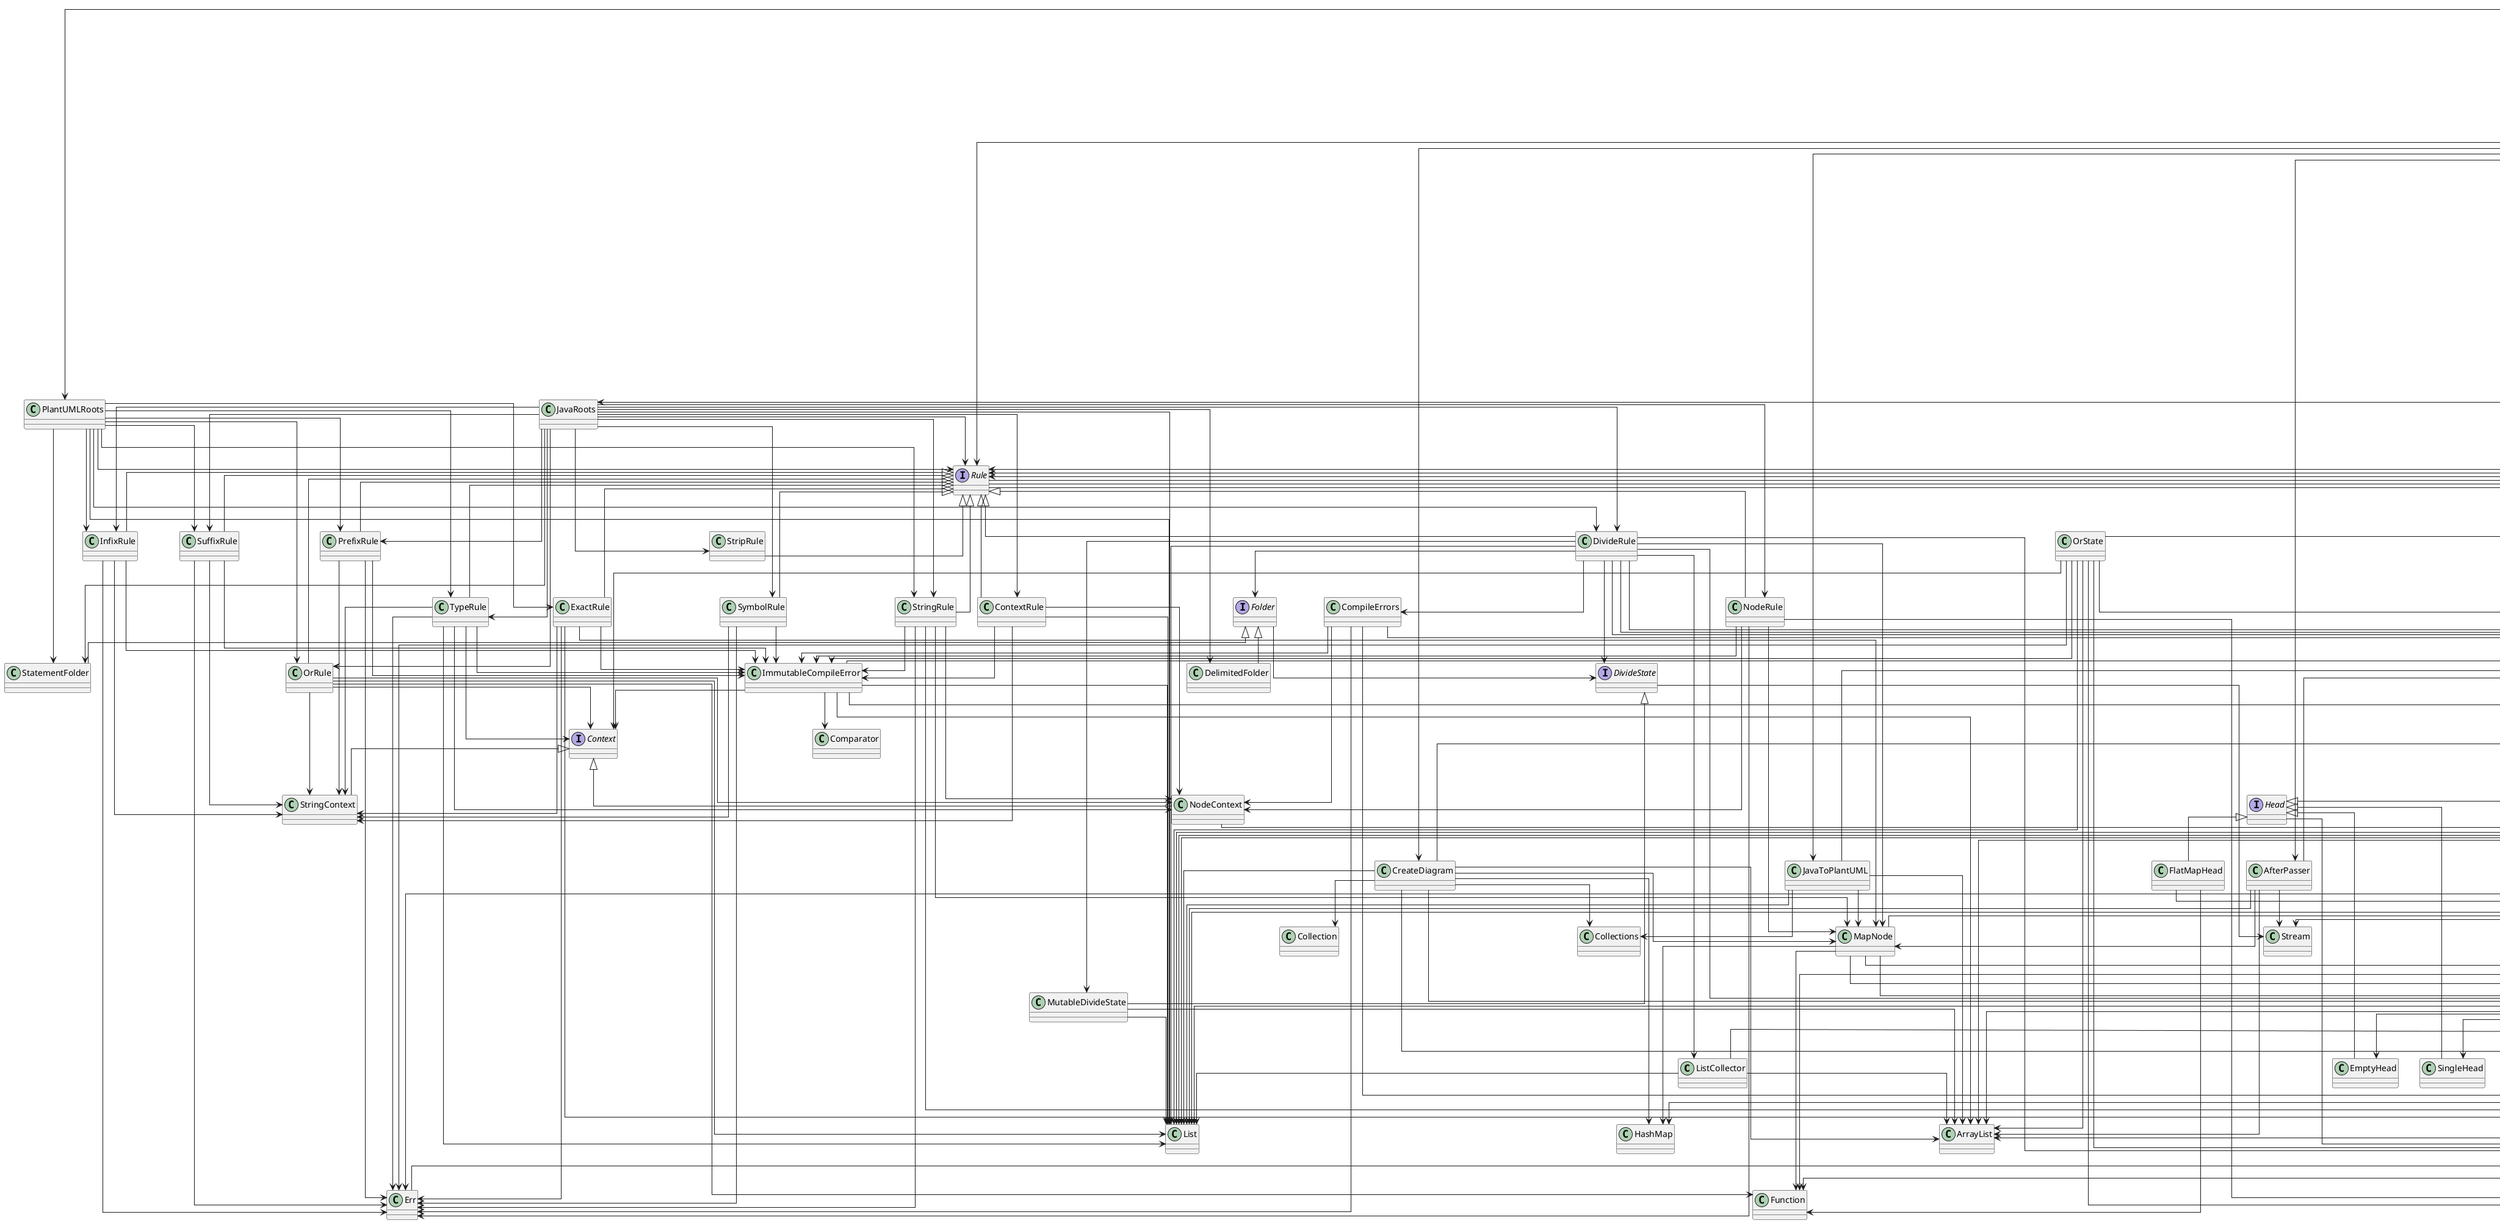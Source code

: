 @startuml
skinparam linetype ortho
class ListCollector
Collector <|-- ListCollector
class RangeHead
Head <|-- RangeHead
interface Source
class Config
interface Roots
interface Targets
class FlatMapHead
Head <|-- FlatMapHead
class SymbolRule
Rule <|-- SymbolRule
class JavaRoots
class Joiner
Collector <|-- Joiner
class StringRule
Rule <|-- StringRule
class ThrowableError
Error <|-- ThrowableError
class Tuple2
class ApplicationError
Error <|-- ApplicationError
class StagedCompiler
Compiler <|-- StagedCompiler
interface Head
class StatementFolder
Folder <|-- StatementFolder
class CompileErrors
interface Generator
Stage <|-- Generator
interface Compiler
class NodeContext
Context <|-- NodeContext
class TypescriptRoots
class ImmutableCompileError
CompileError <|-- ImmutableCompileError
class EmptyHead
Head <|-- EmptyHead
interface Stage
enum TargetPlatform
class MapCollector
Collector <|-- MapCollector
interface Folder
class PathSources
Sources <|-- PathSources
class ResultCollector
Collector <|-- ResultCollector
interface DivideState
class MapRoots
Roots <|-- MapRoots
interface CompileError
Error <|-- CompileError
class RuleGenerator
Generator <|-- RuleGenerator
interface Passer
class InfixRule
Rule <|-- InfixRule
class PrefixRule
Rule <|-- PrefixRule
class RuleLexer
Lexer <|-- RuleLexer
class CompileApplication
Application <|-- CompileApplication
class ExactRule
Rule <|-- ExactRule
class PathSource
Source <|-- PathSource
class PlantUMLRoots
interface Collector
class StringContext
Context <|-- StringContext
class TypeRule
Rule <|-- TypeRule
class OrState
interface Node
class OrRule
Rule <|-- OrRule
interface ParseState
interface Iter
class NodeRule
Rule <|-- NodeRule
class Iters
interface Rule
class JavaToPlantUML
Passer <|-- JavaToPlantUML
class CreateDiagram
AfterAll <|-- CreateDiagram
class DelimitedFolder
Folder <|-- DelimitedFolder
class PathTargets
Targets <|-- PathTargets
class Location
class SingleHead
Head <|-- SingleHead
interface Context
class StripRule
Rule <|-- StripRule
interface Error
class Ok
Result <|-- Ok
interface Sources
interface Parser
Stage <|-- Parser
interface Application
class ImmutableParseState
ParseState <|-- ImmutableParseState
interface Lexer
Stage <|-- Lexer
class DivideRule
Rule <|-- DivideRule
class TreeParser
Parser <|-- TreeParser
class Err
Result <|-- Err
class SuffixRule
Rule <|-- SuffixRule
class AfterPasser
Passer <|-- AfterPasser
interface Result
interface AfterAll
class Main
class SafeFiles
class HeadedIter
Iter <|-- HeadedIter
class MutableDivideState
DivideState <|-- MutableDivideState
class MapNode
Node <|-- MapNode
class ContextRule
Rule <|-- ContextRule
Iters --> Tuple2
Iters --> EmptyHead
Iters --> HeadedIter
Iters --> RangeHead
Iters --> SingleHead
Iters --> ArrayList
Iters --> List
Iters --> Map
Iters --> Optional
Roots --> Tuple2
Roots --> Iter
Roots --> Node
Roots --> Location
Node --> Tuple2
Node --> Iter
Node --> List
Node --> Optional
ParseState --> Location
FlatMapHead --> Iter
FlatMapHead --> Function
Passer --> Tuple2
Passer --> Node
Passer --> ParseState
Passer --> Optional
Result --> Tuple2
Result --> Function
Result --> Supplier
OrState --> Err
OrState --> Ok
OrState --> Result
OrState --> CompileError
OrState --> Context
OrState --> ImmutableCompileError
OrState --> ArrayList
OrState --> List
OrState --> Optional
DivideRule --> Joiner
DivideRule --> ListCollector
DivideRule --> ResultCollector
DivideRule --> Iter
DivideRule --> Iters
DivideRule --> CompileErrors
DivideRule --> MapNode
DivideRule --> DivideState
DivideRule --> MutableDivideState
DivideRule --> Folder
DivideRule --> List
DivideRule --> Optional
ListCollector --> ArrayList
ListCollector --> List
Stage --> Result
Stage --> CompileError
Iter --> Collector
Iter --> Result
Iter --> Optional
Iter --> BiFunction
Iter --> Function
Iter --> Predicate
ResultCollector --> Ok
ResultCollector --> Result
AfterPasser --> MapNode
AfterPasser --> ArrayList
AfterPasser --> List
AfterPasser --> Stream
PrefixRule --> Err
PrefixRule --> StringContext
PrefixRule --> ImmutableCompileError
Compiler --> Result
Compiler --> CompileError
Compiler --> Location
Compiler --> Map
Head --> Optional
InfixRule --> Err
InfixRule --> StringContext
InfixRule --> ImmutableCompileError
OrRule --> Context
OrRule --> NodeContext
OrRule --> StringContext
OrRule --> List
OrRule --> Function
NodeContext --> Node
PathSource --> SafeFiles
PathSource --> Path
PathSource --> ArrayList
PathSource --> List
CompileErrors --> Err
CompileErrors --> Result
CompileErrors --> NodeContext
CompileErrors --> Node
CompileErrors --> ImmutableCompileError
DivideState --> Stream
PathTargets --> Iters
PathTargets --> SafeFiles
PathTargets --> Files
PathTargets --> Path
Sources --> Result
Sources --> Location
Sources --> IOException
Sources --> Map
Parser --> Roots
HeadedIter --> Ok
Lexer --> Location
Lexer --> Roots
Lexer --> Map
TreeParser --> Tuple2
TreeParser --> MapCollector
TreeParser --> Iters
TreeParser --> Ok
TreeParser --> Result
TreeParser --> CompileError
TreeParser --> Node
TreeParser --> Location
TreeParser --> AfterAll
TreeParser --> MapRoots
TreeParser --> Passer
TreeParser --> ArrayList
TreeParser --> List
TreeParser --> Map
MapRoots --> Iters
MapRoots --> Map
Rule --> Result
Rule --> CompileError
Rule --> Node
JavaToPlantUML --> MapNode
JavaToPlantUML --> ArrayList
JavaToPlantUML --> Collections
JavaToPlantUML --> List
RuleGenerator --> Tuple2
RuleGenerator --> MapCollector
RuleGenerator --> ResultCollector
RuleGenerator --> Result
RuleGenerator --> CompileError
RuleGenerator --> Rule
Application --> Optional
CreateDiagram --> Iters
CreateDiagram --> MapNode
CreateDiagram --> ArrayList
CreateDiagram --> Collection
CreateDiagram --> Collections
CreateDiagram --> HashMap
CreateDiagram --> List
CreateDiagram --> Optional
Generator --> Location
Generator --> Roots
Generator --> Map
StringRule --> Err
StringRule --> Ok
StringRule --> NodeContext
StringRule --> MapNode
StringRule --> ImmutableCompileError
PlantUMLRoots --> DivideRule
PlantUMLRoots --> ExactRule
PlantUMLRoots --> InfixRule
PlantUMLRoots --> OrRule
PlantUMLRoots --> PrefixRule
PlantUMLRoots --> Rule
PlantUMLRoots --> StringRule
PlantUMLRoots --> SuffixRule
PlantUMLRoots --> TypeRule
PlantUMLRoots --> StatementFolder
PlantUMLRoots --> List
Config --> Compiler
Config --> StagedCompiler
Config --> Rule
Config --> JavaRoots
Config --> AfterPasser
Config --> CreateDiagram
Config --> Generator
Config --> JavaToPlantUML
Config --> Lexer
Config --> Parser
Config --> RuleGenerator
Config --> RuleLexer
Config --> TreeParser
MapNode --> Iters
MapNode --> HashMap
MapNode --> Map
MapNode --> BiFunction
MapNode --> Function
Folder --> DivideState
Source --> Result
Source --> Location
Source --> IOException
PathSources --> Tuple2
PathSources --> MapCollector
PathSources --> ResultCollector
PathSources --> SafeFiles
PathSources --> Files
PathSources --> Path
ThrowableError --> PrintWriter
ThrowableError --> StringWriter
ExactRule --> Err
ExactRule --> Ok
ExactRule --> MapNode
ExactRule --> StringContext
ExactRule --> ImmutableCompileError
JavaRoots --> ContextRule
JavaRoots --> DivideRule
JavaRoots --> InfixRule
JavaRoots --> NodeRule
JavaRoots --> OrRule
JavaRoots --> PrefixRule
JavaRoots --> Rule
JavaRoots --> StringRule
JavaRoots --> StripRule
JavaRoots --> SuffixRule
JavaRoots --> SymbolRule
JavaRoots --> TypeRule
JavaRoots --> DelimitedFolder
JavaRoots --> StatementFolder
JavaRoots --> List
TargetPlatform --> Path
TargetPlatform --> Paths
AfterAll --> Node
AfterAll --> Location
AfterAll --> Map
MapCollector --> Tuple2
MapCollector --> HashMap
MapCollector --> Map
Joiner --> Optional
ImmutableCompileError --> Context
ImmutableCompileError --> ArrayList
ImmutableCompileError --> Comparator
ImmutableCompileError --> List
ImmutableCompileError --> Collectors
SafeFiles --> Iter
SafeFiles --> Iters
SafeFiles --> Err
SafeFiles --> Ok
SafeFiles --> Result
SafeFiles --> IOException
SafeFiles --> Files
SafeFiles --> Path
SafeFiles --> Optional
SafeFiles --> Collectors
SafeFiles --> Stream
Targets --> Location
Targets --> IOException
Targets --> Map
Targets --> Optional
StagedCompiler --> Generator
StagedCompiler --> Lexer
StagedCompiler --> Parser
MutableDivideState --> ArrayList
MutableDivideState --> List
CompileApplication --> Compiler
CompileApplication --> ApplicationError
CompileApplication --> ThrowableError
CompileApplication --> Location
CompileApplication --> Sources
CompileApplication --> Targets
CompileApplication --> Map
ContextRule --> NodeContext
ContextRule --> StringContext
ContextRule --> ImmutableCompileError
ContextRule --> List
NodeRule --> Err
NodeRule --> Ok
NodeRule --> NodeContext
NodeRule --> MapNode
NodeRule --> ImmutableCompileError
SuffixRule --> Err
SuffixRule --> StringContext
SuffixRule --> ImmutableCompileError
SymbolRule --> Err
SymbolRule --> StringContext
SymbolRule --> ImmutableCompileError
Main --> Iters
Main --> Application
Main --> CompileApplication
Main --> Config
Main --> Error
Main --> Compiler
Main --> StagedCompiler
Main --> Rule
Main --> PathSources
Main --> Sources
Main --> PathTargets
Main --> Targets
Main --> PlantUMLRoots
Main --> TargetPlatform
Main --> Generator
Main --> RuleGenerator
Main --> Lexer
Main --> Parser
Main --> Path
Main --> Paths
Main --> Optional
RuleLexer --> Tuple2
RuleLexer --> Iters
RuleLexer --> MapCollector
RuleLexer --> ResultCollector
RuleLexer --> Result
RuleLexer --> CompileError
RuleLexer --> Node
RuleLexer --> Rule
RuleLexer --> MapRoots
TypeRule --> Err
TypeRule --> Context
TypeRule --> NodeContext
TypeRule --> StringContext
TypeRule --> ImmutableCompileError
TypeRule --> List
Location --> List
@enduml
